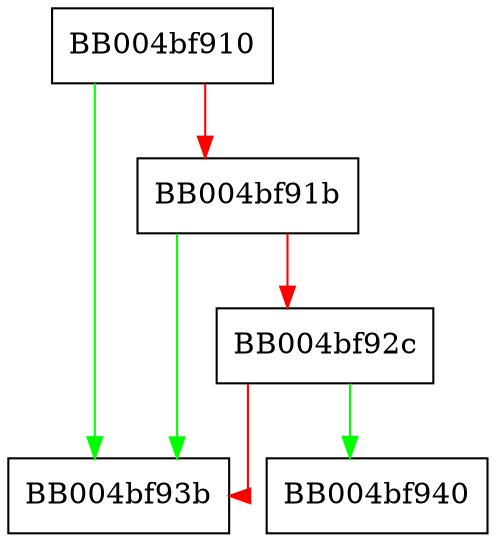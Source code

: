digraph ossl_quic_stream_map_schedule_stop_sending {
  node [shape="box"];
  graph [splines=ortho];
  BB004bf910 -> BB004bf93b [color="green"];
  BB004bf910 -> BB004bf91b [color="red"];
  BB004bf91b -> BB004bf93b [color="green"];
  BB004bf91b -> BB004bf92c [color="red"];
  BB004bf92c -> BB004bf940 [color="green"];
  BB004bf92c -> BB004bf93b [color="red"];
}